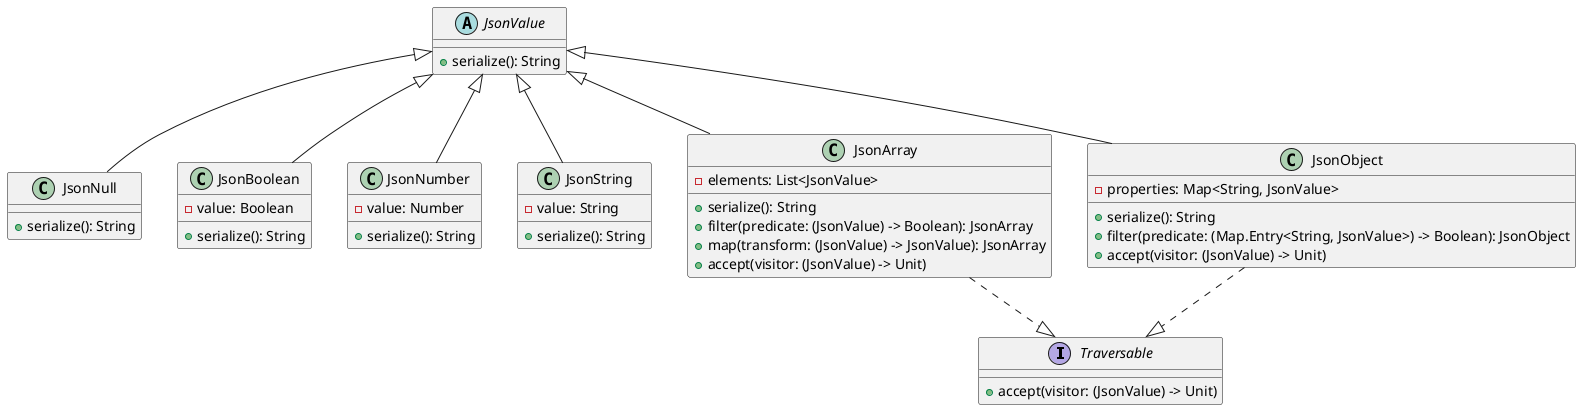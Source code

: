 @startuml
interface Traversable {
    +accept(visitor: (JsonValue) -> Unit)
}

abstract class JsonValue {
    +serialize(): String
}

class JsonNull {
    +serialize(): String
}

class JsonBoolean {
    -value: Boolean
    +serialize(): String
}

class JsonNumber {
    -value: Number
    +serialize(): String
}

class JsonString {
    -value: String
    +serialize(): String
}

class JsonArray {
    -elements: List<JsonValue>
    +serialize(): String
    +filter(predicate: (JsonValue) -> Boolean): JsonArray
    +map(transform: (JsonValue) -> JsonValue): JsonArray
    +accept(visitor: (JsonValue) -> Unit)
}

class JsonObject {
    -properties: Map<String, JsonValue>
    +serialize(): String
    +filter(predicate: (Map.Entry<String, JsonValue>) -> Boolean): JsonObject
    +accept(visitor: (JsonValue) -> Unit)
}

JsonValue <|-- JsonNull
JsonValue <|-- JsonBoolean
JsonValue <|-- JsonNumber
JsonValue <|-- JsonString
JsonValue <|-- JsonArray
JsonValue <|-- JsonObject

JsonArray ..|> Traversable
JsonObject ..|> Traversable
@enduml